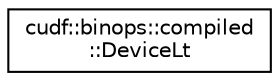 digraph "Graphical Class Hierarchy"
{
  edge [fontname="Helvetica",fontsize="10",labelfontname="Helvetica",labelfontsize="10"];
  node [fontname="Helvetica",fontsize="10",shape=record];
  rankdir="LR";
  Node0 [label="cudf::binops::compiled\l::DeviceLt",height=0.2,width=0.4,color="black", fillcolor="white", style="filled",URL="$structcudf_1_1binops_1_1compiled_1_1DeviceLt.html"];
}
